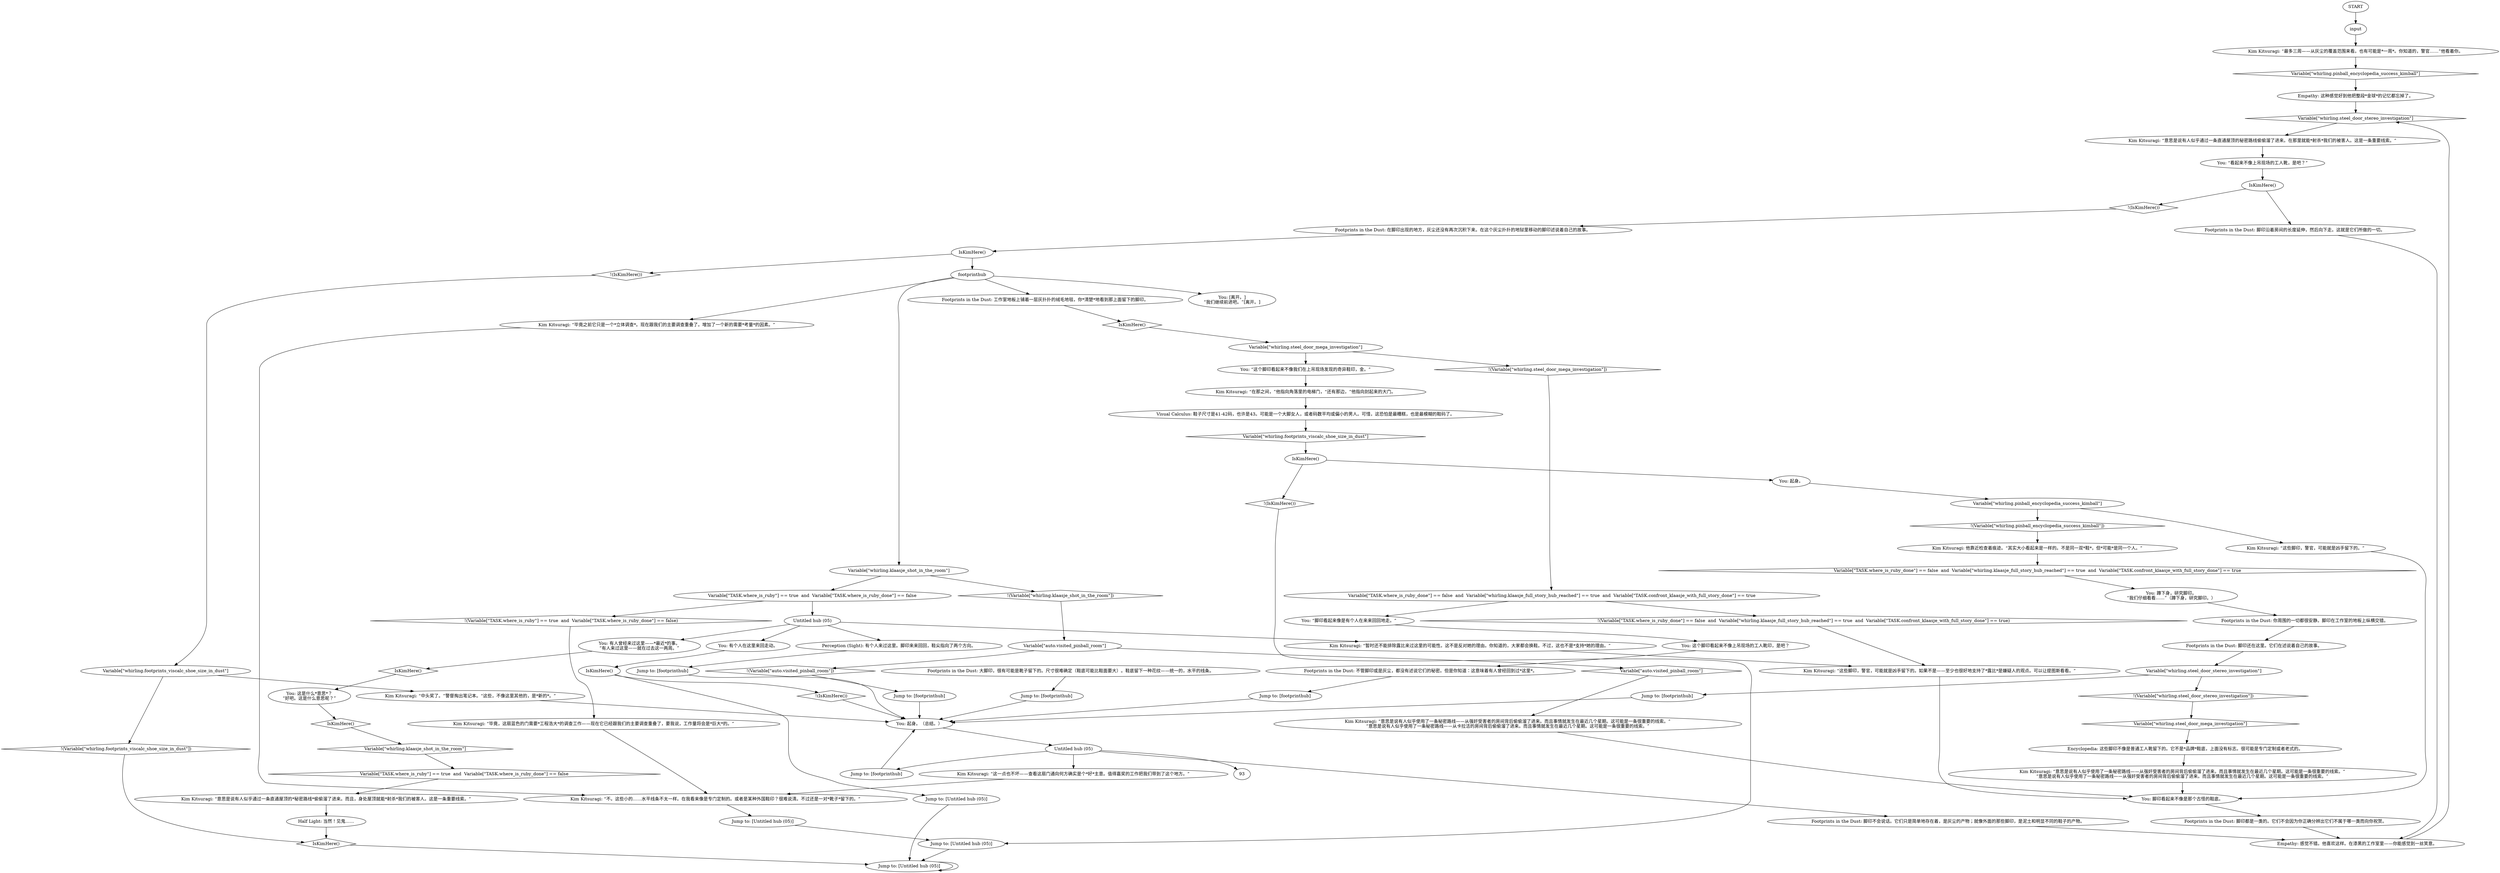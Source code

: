 # WHIRLING F3 / FOOTPRINTS IN THE DUST
# 1. See tracks from what seem to be boots.
#2. Reveals not odd-soled if you return after suspecting Ruby. (Anti-red-herring.)
# ==================================================
digraph G {
	  0 [label="START"];
	  1 [label="input"];
	  2 [label="Footprints in the Dust: 在脚印出现的地方，灰尘还没有再次沉积下来。在这个灰尘扑扑的地狱里移动的脚印述说着自己的故事。"];
	  3 [label="You: [离开。]\n“我们继续前进吧。”[离开。]"];
	  4 [label="Empathy: 这种感觉好到他把整段*金球*的记忆都忘掉了。"];
	  5 [label="Kim Kitsuragi: “意思是说有人似乎使用了一条秘密路线——从强奸受害者的房间背后偷偷溜了进来。而且事情就发生在最近几个星期。这可能是一条很重要的线索。”\n“意思是说有人似乎使用了一条秘密路线——从卡拉洁的房间背后偷偷溜了进来。而且事情就发生在最近几个星期。这可能是一条很重要的线索。”"];
	  6 [label="Variable[\"auto.visited_pinball_room\"]"];
	  7 [label="Variable[\"auto.visited_pinball_room\"]", shape=diamond];
	  8 [label="!(Variable[\"auto.visited_pinball_room\"])", shape=diamond];
	  9 [label="Kim Kitsuragi: “意思是说有人似乎通过一条直通屋顶的*秘密路线*偷偷溜了进来。而且，身处屋顶就能*射杀*我们的被害人。这是一条重要线索。”"];
	  10 [label="Footprints in the Dust: 脚印都是一类的。它们不会因为你正确分辨出它们不属于哪一类而向你祝贺。"];
	  11 [label="Footprints in the Dust: 大脚印，很有可能是靴子留下的。尺寸很难确定（鞋底可能比鞋面要大）。鞋底留下一种花纹——统一的，水平的线条。"];
	  12 [label="Footprints in the Dust: 你周围的一切都很安静。脚印在工作室的地板上纵横交错。"];
	  13 [label="Untitled hub (05)"];
	  14 [label="Jump to: [Untitled hub (05)]"];
	  15 [label="Visual Calculus: 鞋子尺寸是41-42码，也许是43。可能是一个大脚女人，或者码数平均或偏小的男人。可惜，这恐怕是最糟糕，也是最模糊的鞋码了。"];
	  16 [label="Kim Kitsuragi: “意思是说有人似乎使用了一条秘密路线——从强奸受害者的房间背后偷偷溜了进来。而且事情就发生在最近几个星期。这可能是一条很重要的线索。”\n“意思是说有人似乎使用了一条秘密路线——从强奸受害者的房间背后偷偷溜了进来。而且事情就发生在最近几个星期。这可能是一条很重要的线索。”"];
	  17 [label="Jump to: [footprinthub]"];
	  18 [label="IsKimHere()"];
	  19 [label="IsKimHere()", shape=diamond];
	  20 [label="!(IsKimHere())", shape=diamond];
	  21 [label="footprinthub"];
	  22 [label="You: 起身。（总结。）"];
	  23 [label="Perception (Sight): 有个人来过这里。脚印来来回回，鞋尖指向了两个方向。"];
	  24 [label="Jump to: [footprinthub]"];
	  25 [label="Variable[\"whirling.steel_door_stereo_investigation\"]"];
	  26 [label="Variable[\"whirling.steel_door_stereo_investigation\"]", shape=diamond];
	  27 [label="!(Variable[\"whirling.steel_door_stereo_investigation\"])", shape=diamond];
	  28 [label="Jump to: [footprinthub]"];
	  29 [label="You: 脚印看起来不像是那个古怪的鞋底。"];
	  30 [label="Footprints in the Dust: 脚印不会说话。它们只是简单地存在着，是灰尘的产物；就像外面的那些脚印，是泥土和明显不同的鞋子的产物。"];
	  31 [label="Footprints in the Dust: 不管脚印或是灰尘，都没有述说它们的秘密。但是你知道：这意味着有人曾经回到过*这里*。"];
	  32 [label="Variable[\"whirling.footprints_viscalc_shoe_size_in_dust\"]"];
	  33 [label="Variable[\"whirling.footprints_viscalc_shoe_size_in_dust\"]", shape=diamond];
	  34 [label="!(Variable[\"whirling.footprints_viscalc_shoe_size_in_dust\"])", shape=diamond];
	  35 [label="Kim Kitsuragi: “中头奖了。”警督掏出笔记本。“这些，不像这里其他的，是*新的*。”"];
	  36 [label="Variable[\"whirling.steel_door_mega_investigation\"]"];
	  37 [label="Variable[\"whirling.steel_door_mega_investigation\"]", shape=diamond];
	  38 [label="!(Variable[\"whirling.steel_door_mega_investigation\"])", shape=diamond];
	  39 [label="You: “这个脚印看起来不像我们在上吊现场发现的奇异鞋印，金。”"];
	  40 [label="Kim Kitsuragi: “暂时还不能排除露比来过这里的可能性。这不是反对她的理由。你知道的，大家都会换鞋。不过，这也不是*支持*她的理由。”"];
	  41 [label="You: 蹲下身，研究脚印。\n“我们仔细看看……”（蹲下身，研究脚印。）"];
	  42 [label="Kim Kitsuragi: “毕竟之前它只是一个*立体调查*。现在跟我们的主要调查重叠了。增加了一个新的需要*考量*的因素。”"];
	  43 [label="Kim Kitsuragi: “意思是说有人似乎通过一条直通屋顶的秘密路线偷偷溜了进来。在那里就能*射杀*我们的被害人。这是一条重要线索。”"];
	  44 [label="Kim Kitsuragi: “毕竟，这扇蓝色的门需要*工程浩大*的调查工作——现在它已经跟我们的主要调查重叠了，要我说，工作量将会是*巨大*的。”"];
	  45 [label="Encyclopedia: 这些脚印不像是普通工人靴留下的。它不是*品牌*鞋底，上面没有标志。很可能是专门定制或者老式的。"];
	  46 [label="Jump to: [footprinthub]"];
	  47 [label="Footprints in the Dust: 脚印还在这里。它们在述说着自己的故事。"];
	  48 [label="Variable[\"whirling.pinball_encyclopedia_success_kimball\"]"];
	  49 [label="Variable[\"whirling.pinball_encyclopedia_success_kimball\"]", shape=diamond];
	  50 [label="!(Variable[\"whirling.pinball_encyclopedia_success_kimball\"])", shape=diamond];
	  51 [label="Kim Kitsuragi: “这些脚印，警官，可能就是凶手留下的。”"];
	  52 [label="You: “看起来不像上吊现场的工人靴，是吧？”"];
	  53 [label="You: 有人曾经来过这里——*最近*的事。\n“有人来过这里——就在过去这一两周。”"];
	  54 [label="Footprints in the Dust: 工作室地板上铺着一层灰扑扑的绒毛地毯，你*清楚*地看到那上面留下的脚印。"];
	  55 [label="Kim Kitsuragi: “最多三周——从灰尘的覆盖范围来看。也有可能是*一周*。你知道的，警官……”他看着你。"];
	  56 [label="You: 这是什么*意思*？\n“好吧。这是什么意思呢？”"];
	  57 [label="Variable[\"whirling.klaasje_shot_in_the_room\"]"];
	  58 [label="Variable[\"whirling.klaasje_shot_in_the_room\"]", shape=diamond];
	  59 [label="!(Variable[\"whirling.klaasje_shot_in_the_room\"])", shape=diamond];
	  60 [label="Variable[\"TASK.where_is_ruby\"] == true  and  Variable[\"TASK.where_is_ruby_done\"] == false"];
	  61 [label="Variable[\"TASK.where_is_ruby\"] == true  and  Variable[\"TASK.where_is_ruby_done\"] == false", shape=diamond];
	  62 [label="!(Variable[\"TASK.where_is_ruby\"] == true  and  Variable[\"TASK.where_is_ruby_done\"] == false)", shape=diamond];
	  63 [label="Untitled hub (05)"];
	  64 [label="Jump to: [Untitled hub (05)]"];
	  65 [label="Kim Kitsuragi: “这些脚印，警官，可能就是凶手留下的。如果不是——至少也很好地支持了*露比*是嫌疑人的观点。可以让提图斯看看。”"];
	  66 [label="Half Light: 当然！见鬼……"];
	  67 [label="IsKimHere()"];
	  68 [label="IsKimHere()", shape=diamond];
	  69 [label="!(IsKimHere())", shape=diamond];
	  70 [label="You: 起身。"];
	  71 [label="Kim Kitsuragi: “这一点也不坏——查看这扇门通向何方确实是个*好*主意。值得嘉奖的工作把我们带到了这个地方。”"];
	  72 [label="Variable[\"TASK.where_is_ruby_done\"] == false  and  Variable[\"whirling.klaasje_full_story_hub_reached\"] == true  and  Variable[\"TASK.confront_klaasje_with_full_story_done\"] == true"];
	  73 [label="Variable[\"TASK.where_is_ruby_done\"] == false  and  Variable[\"whirling.klaasje_full_story_hub_reached\"] == true  and  Variable[\"TASK.confront_klaasje_with_full_story_done\"] == true", shape=diamond];
	  74 [label="!(Variable[\"TASK.where_is_ruby_done\"] == false  and  Variable[\"whirling.klaasje_full_story_hub_reached\"] == true  and  Variable[\"TASK.confront_klaasje_with_full_story_done\"] == true)", shape=diamond];
	  75 [label="You: “脚印看起来像是有个人在来来回回地走。”"];
	  76 [label="You: 有个人在这里来回走动。"];
	  77 [label="Jump to: [footprinthub]"];
	  78 [label="Jump to: [footprinthub]"];
	  79 [label="Kim Kitsuragi: “不。这些小的……水平线条不太一样。在我看来像是专门定制的。或者是某种外国鞋印？很难说清。不过还是一对*靴子*留下的。”"];
	  80 [label="IsKimHere()"];
	  81 [label="IsKimHere()", shape=diamond];
	  82 [label="!(IsKimHere())", shape=diamond];
	  83 [label="Footprints in the Dust: 脚印沿着房间的长度延伸，然后向下走。这就是它们所做的一切。"];
	  84 [label="IsKimHere()"];
	  85 [label="IsKimHere()", shape=diamond];
	  86 [label="!(IsKimHere())", shape=diamond];
	  87 [label="Jump to: [Untitled hub (05)]"];
	  88 [label="Jump to: [Untitled hub (05)]"];
	  89 [label="Empathy: 感觉不错。他喜欢这样。在漆黑的工作室里——你能感觉到一丝笑意。"];
	  90 [label="Kim Kitsuragi: 他靠近检查着痕迹。“其实大小看起来是一样的。不是同一双*鞋*，但*可能*是同一个人。”"];
	  91 [label="Kim Kitsuragi: “在那之间，”他指向角落里的电梯门，“还有那边，”他指向封起来的大门。"];
	  92 [label="You: 这个脚印看起来不像上吊现场的工人靴印，是吧？"];
	  0 -> 1
	  1 -> 55
	  2 -> 18
	  4 -> 26
	  5 -> 29
	  6 -> 8
	  6 -> 7
	  7 -> 5
	  8 -> 17
	  9 -> 66
	  10 -> 89
	  11 -> 24
	  12 -> 47
	  13 -> 93
	  13 -> 77
	  13 -> 30
	  13 -> 71
	  14 -> 64
	  15 -> 33
	  16 -> 29
	  17 -> 22
	  18 -> 20
	  18 -> 21
	  19 -> 58
	  20 -> 32
	  21 -> 57
	  21 -> 42
	  21 -> 3
	  21 -> 54
	  22 -> 13
	  23 -> 46
	  24 -> 22
	  25 -> 27
	  25 -> 28
	  26 -> 43
	  27 -> 37
	  28 -> 22
	  29 -> 10
	  30 -> 89
	  31 -> 78
	  32 -> 34
	  32 -> 35
	  33 -> 67
	  34 -> 68
	  35 -> 22
	  36 -> 38
	  36 -> 39
	  37 -> 45
	  38 -> 72
	  39 -> 91
	  40 -> 65
	  41 -> 12
	  42 -> 79
	  43 -> 52
	  44 -> 79
	  45 -> 16
	  46 -> 22
	  47 -> 25
	  48 -> 50
	  48 -> 51
	  49 -> 4
	  50 -> 90
	  51 -> 29
	  52 -> 80
	  53 -> 81
	  54 -> 85
	  55 -> 49
	  56 -> 19
	  57 -> 59
	  57 -> 60
	  58 -> 61
	  59 -> 6
	  60 -> 62
	  60 -> 63
	  61 -> 9
	  62 -> 44
	  63 -> 40
	  63 -> 76
	  63 -> 53
	  63 -> 23
	  64 -> 64
	  65 -> 29
	  66 -> 68
	  67 -> 69
	  67 -> 70
	  68 -> 64
	  69 -> 14
	  70 -> 48
	  71 -> 79
	  72 -> 74
	  72 -> 75
	  73 -> 41
	  74 -> 65
	  75 -> 92
	  76 -> 84
	  77 -> 22
	  78 -> 22
	  79 -> 88
	  80 -> 82
	  80 -> 83
	  81 -> 56
	  82 -> 2
	  83 -> 89
	  84 -> 86
	  84 -> 87
	  85 -> 36
	  86 -> 22
	  87 -> 64
	  88 -> 14
	  89 -> 26
	  90 -> 73
	  91 -> 15
	  92 -> 31
}

